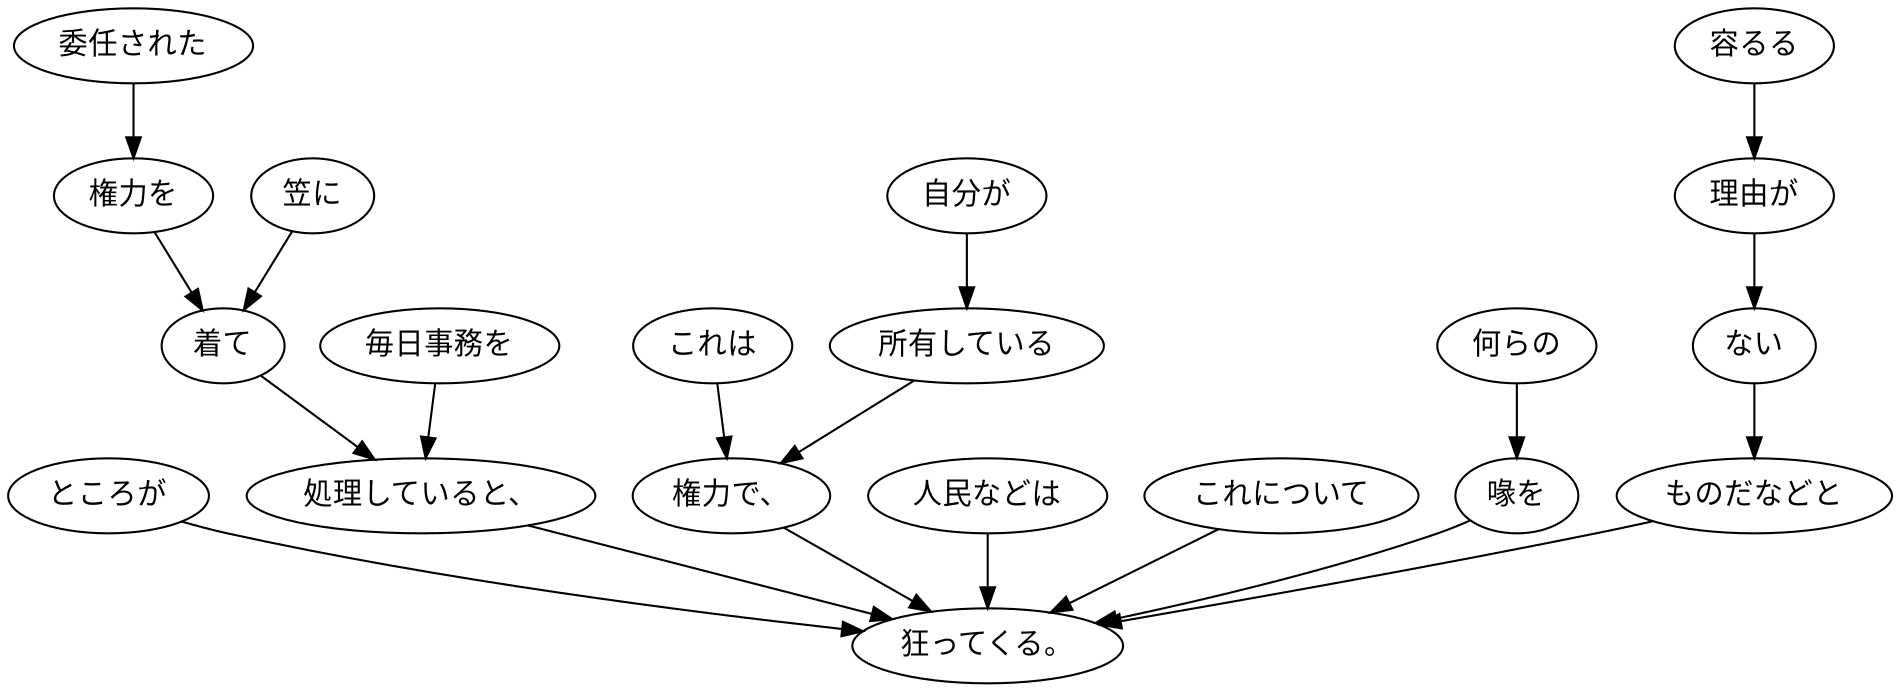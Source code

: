 digraph graph6590 {
	node0 [label="ところが"];
	node1 [label="委任された"];
	node2 [label="権力を"];
	node3 [label="笠に"];
	node4 [label="着て"];
	node5 [label="毎日事務を"];
	node6 [label="処理していると、"];
	node7 [label="これは"];
	node8 [label="自分が"];
	node9 [label="所有している"];
	node10 [label="権力で、"];
	node11 [label="人民などは"];
	node12 [label="これについて"];
	node13 [label="何らの"];
	node14 [label="喙を"];
	node15 [label="容るる"];
	node16 [label="理由が"];
	node17 [label="ない"];
	node18 [label="ものだなどと"];
	node19 [label="狂ってくる。"];
	node0 -> node19;
	node1 -> node2;
	node2 -> node4;
	node3 -> node4;
	node4 -> node6;
	node5 -> node6;
	node6 -> node19;
	node7 -> node10;
	node8 -> node9;
	node9 -> node10;
	node10 -> node19;
	node11 -> node19;
	node12 -> node19;
	node13 -> node14;
	node14 -> node19;
	node15 -> node16;
	node16 -> node17;
	node17 -> node18;
	node18 -> node19;
}
